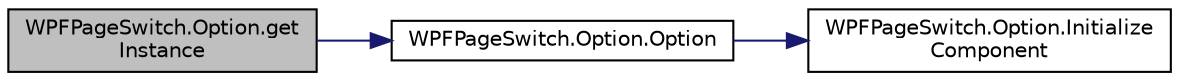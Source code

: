 digraph "WPFPageSwitch.Option.getInstance"
{
  edge [fontname="Helvetica",fontsize="10",labelfontname="Helvetica",labelfontsize="10"];
  node [fontname="Helvetica",fontsize="10",shape=record];
  rankdir="LR";
  Node1 [label="WPFPageSwitch.Option.get\lInstance",height=0.2,width=0.4,color="black", fillcolor="grey75", style="filled" fontcolor="black"];
  Node1 -> Node2 [color="midnightblue",fontsize="10",style="solid",fontname="Helvetica"];
  Node2 [label="WPFPageSwitch.Option.Option",height=0.2,width=0.4,color="black", fillcolor="white", style="filled",URL="$de/db6/class_w_p_f_page_switch_1_1_option.html#abdc1ef228eec651bd7b1d080dc6aaf7e",tooltip="Constructeur de notre classe "];
  Node2 -> Node3 [color="midnightblue",fontsize="10",style="solid",fontname="Helvetica"];
  Node3 [label="WPFPageSwitch.Option.Initialize\lComponent",height=0.2,width=0.4,color="black", fillcolor="white", style="filled",URL="$de/db6/class_w_p_f_page_switch_1_1_option.html#a317fd55293bd6bbd222ccdfbc9e2812f",tooltip="InitializeComponent "];
}
